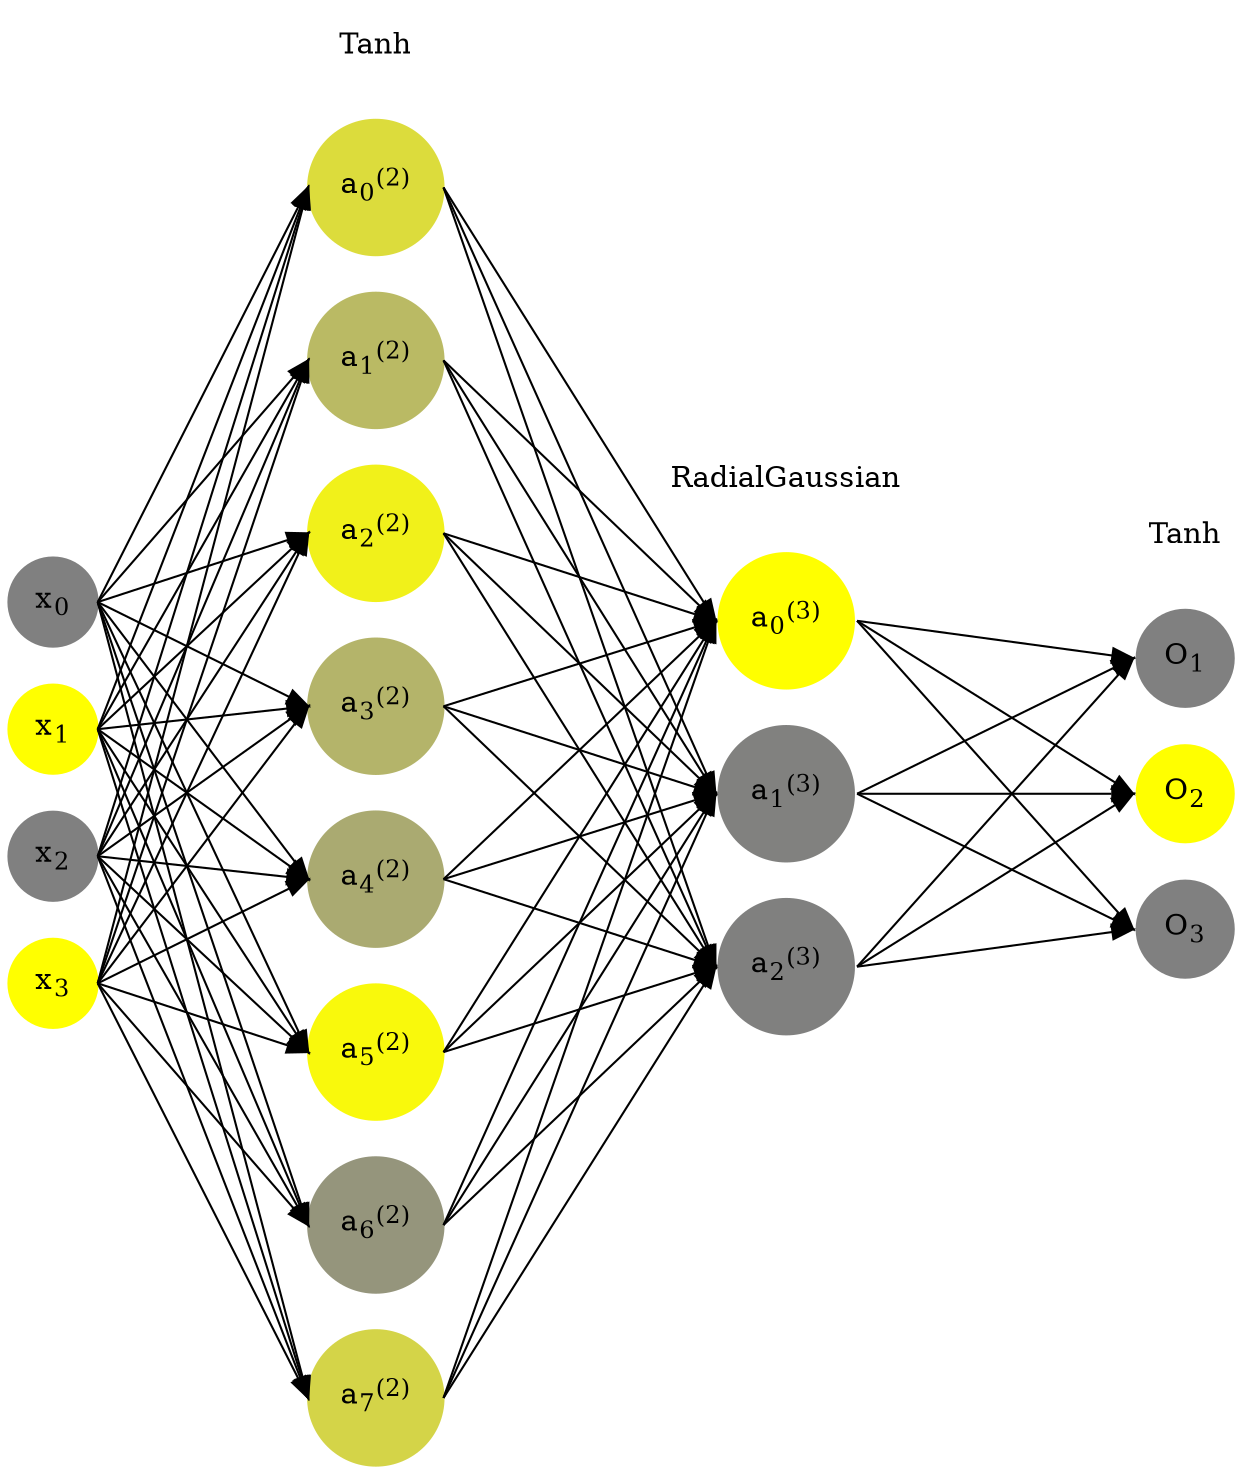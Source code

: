 digraph G {
	rankdir = LR;
	splines=false;
	edge[style=invis];
	ranksep= 1.4;
	{
	node [shape=circle, color="0.1667, 0.0, 0.5", style=filled, fillcolor="0.1667, 0.0, 0.5"];
	x0 [label=<x<sub>0</sub>>];
	}
	{
	node [shape=circle, color="0.1667, 1.0, 1.0", style=filled, fillcolor="0.1667, 1.0, 1.0"];
	x1 [label=<x<sub>1</sub>>];
	}
	{
	node [shape=circle, color="0.1667, 0.0, 0.5", style=filled, fillcolor="0.1667, 0.0, 0.5"];
	x2 [label=<x<sub>2</sub>>];
	}
	{
	node [shape=circle, color="0.1667, 1.0, 1.0", style=filled, fillcolor="0.1667, 1.0, 1.0"];
	x3 [label=<x<sub>3</sub>>];
	}
	{
	node [shape=circle, color="0.1667, 0.725442, 0.862721", style=filled, fillcolor="0.1667, 0.725442, 0.862721"];
	a02 [label=<a<sub>0</sub><sup>(2)</sup>>];
	}
	{
	node [shape=circle, color="0.1667, 0.459478, 0.729739", style=filled, fillcolor="0.1667, 0.459478, 0.729739"];
	a12 [label=<a<sub>1</sub><sup>(2)</sup>>];
	}
	{
	node [shape=circle, color="0.1667, 0.890387, 0.945194", style=filled, fillcolor="0.1667, 0.890387, 0.945194"];
	a22 [label=<a<sub>2</sub><sup>(2)</sup>>];
	}
	{
	node [shape=circle, color="0.1667, 0.406893, 0.703446", style=filled, fillcolor="0.1667, 0.406893, 0.703446"];
	a32 [label=<a<sub>3</sub><sup>(2)</sup>>];
	}
	{
	node [shape=circle, color="0.1667, 0.335476, 0.667738", style=filled, fillcolor="0.1667, 0.335476, 0.667738"];
	a42 [label=<a<sub>4</sub><sup>(2)</sup>>];
	}
	{
	node [shape=circle, color="0.1667, 0.950706, 0.975353", style=filled, fillcolor="0.1667, 0.950706, 0.975353"];
	a52 [label=<a<sub>5</sub><sup>(2)</sup>>];
	}
	{
	node [shape=circle, color="0.1667, 0.168846, 0.584423", style=filled, fillcolor="0.1667, 0.168846, 0.584423"];
	a62 [label=<a<sub>6</sub><sup>(2)</sup>>];
	}
	{
	node [shape=circle, color="0.1667, 0.657909, 0.828955", style=filled, fillcolor="0.1667, 0.657909, 0.828955"];
	a72 [label=<a<sub>7</sub><sup>(2)</sup>>];
	}
	{
	node [shape=circle, color="0.1667, 0.999947, 0.999973", style=filled, fillcolor="0.1667, 0.999947, 0.999973"];
	a03 [label=<a<sub>0</sub><sup>(3)</sup>>];
	}
	{
	node [shape=circle, color="0.1667, 0.009125, 0.504562", style=filled, fillcolor="0.1667, 0.009125, 0.504562"];
	a13 [label=<a<sub>1</sub><sup>(3)</sup>>];
	}
	{
	node [shape=circle, color="0.1667, 0.001684, 0.500842", style=filled, fillcolor="0.1667, 0.001684, 0.500842"];
	a23 [label=<a<sub>2</sub><sup>(3)</sup>>];
	}
	{
	node [shape=circle, color="0.1667, 0.0, 0.5", style=filled, fillcolor="0.1667, 0.0, 0.5"];
	O1 [label=<O<sub>1</sub>>];
	}
	{
	node [shape=circle, color="0.1667, 1.0, 1.0", style=filled, fillcolor="0.1667, 1.0, 1.0"];
	O2 [label=<O<sub>2</sub>>];
	}
	{
	node [shape=circle, color="0.1667, 0.0, 0.5", style=filled, fillcolor="0.1667, 0.0, 0.5"];
	O3 [label=<O<sub>3</sub>>];
	}
	{
	rank=same;
	x0->x1->x2->x3;
	}
	{
	rank=same;
	a02->a12->a22->a32->a42->a52->a62->a72;
	}
	{
	rank=same;
	a03->a13->a23;
	}
	{
	rank=same;
	O1->O2->O3;
	}
	l1 [shape=plaintext,label="Tanh"];
	l1->a02;
	{rank=same; l1;a02};
	l2 [shape=plaintext,label="RadialGaussian"];
	l2->a03;
	{rank=same; l2;a03};
	l3 [shape=plaintext,label="Tanh"];
	l3->O1;
	{rank=same; l3;O1};
edge[style=solid, tailport=e, headport=w];
	{x0;x1;x2;x3} -> {a02;a12;a22;a32;a42;a52;a62;a72};
	{a02;a12;a22;a32;a42;a52;a62;a72} -> {a03;a13;a23};
	{a03;a13;a23} -> {O1,O2,O3};
}